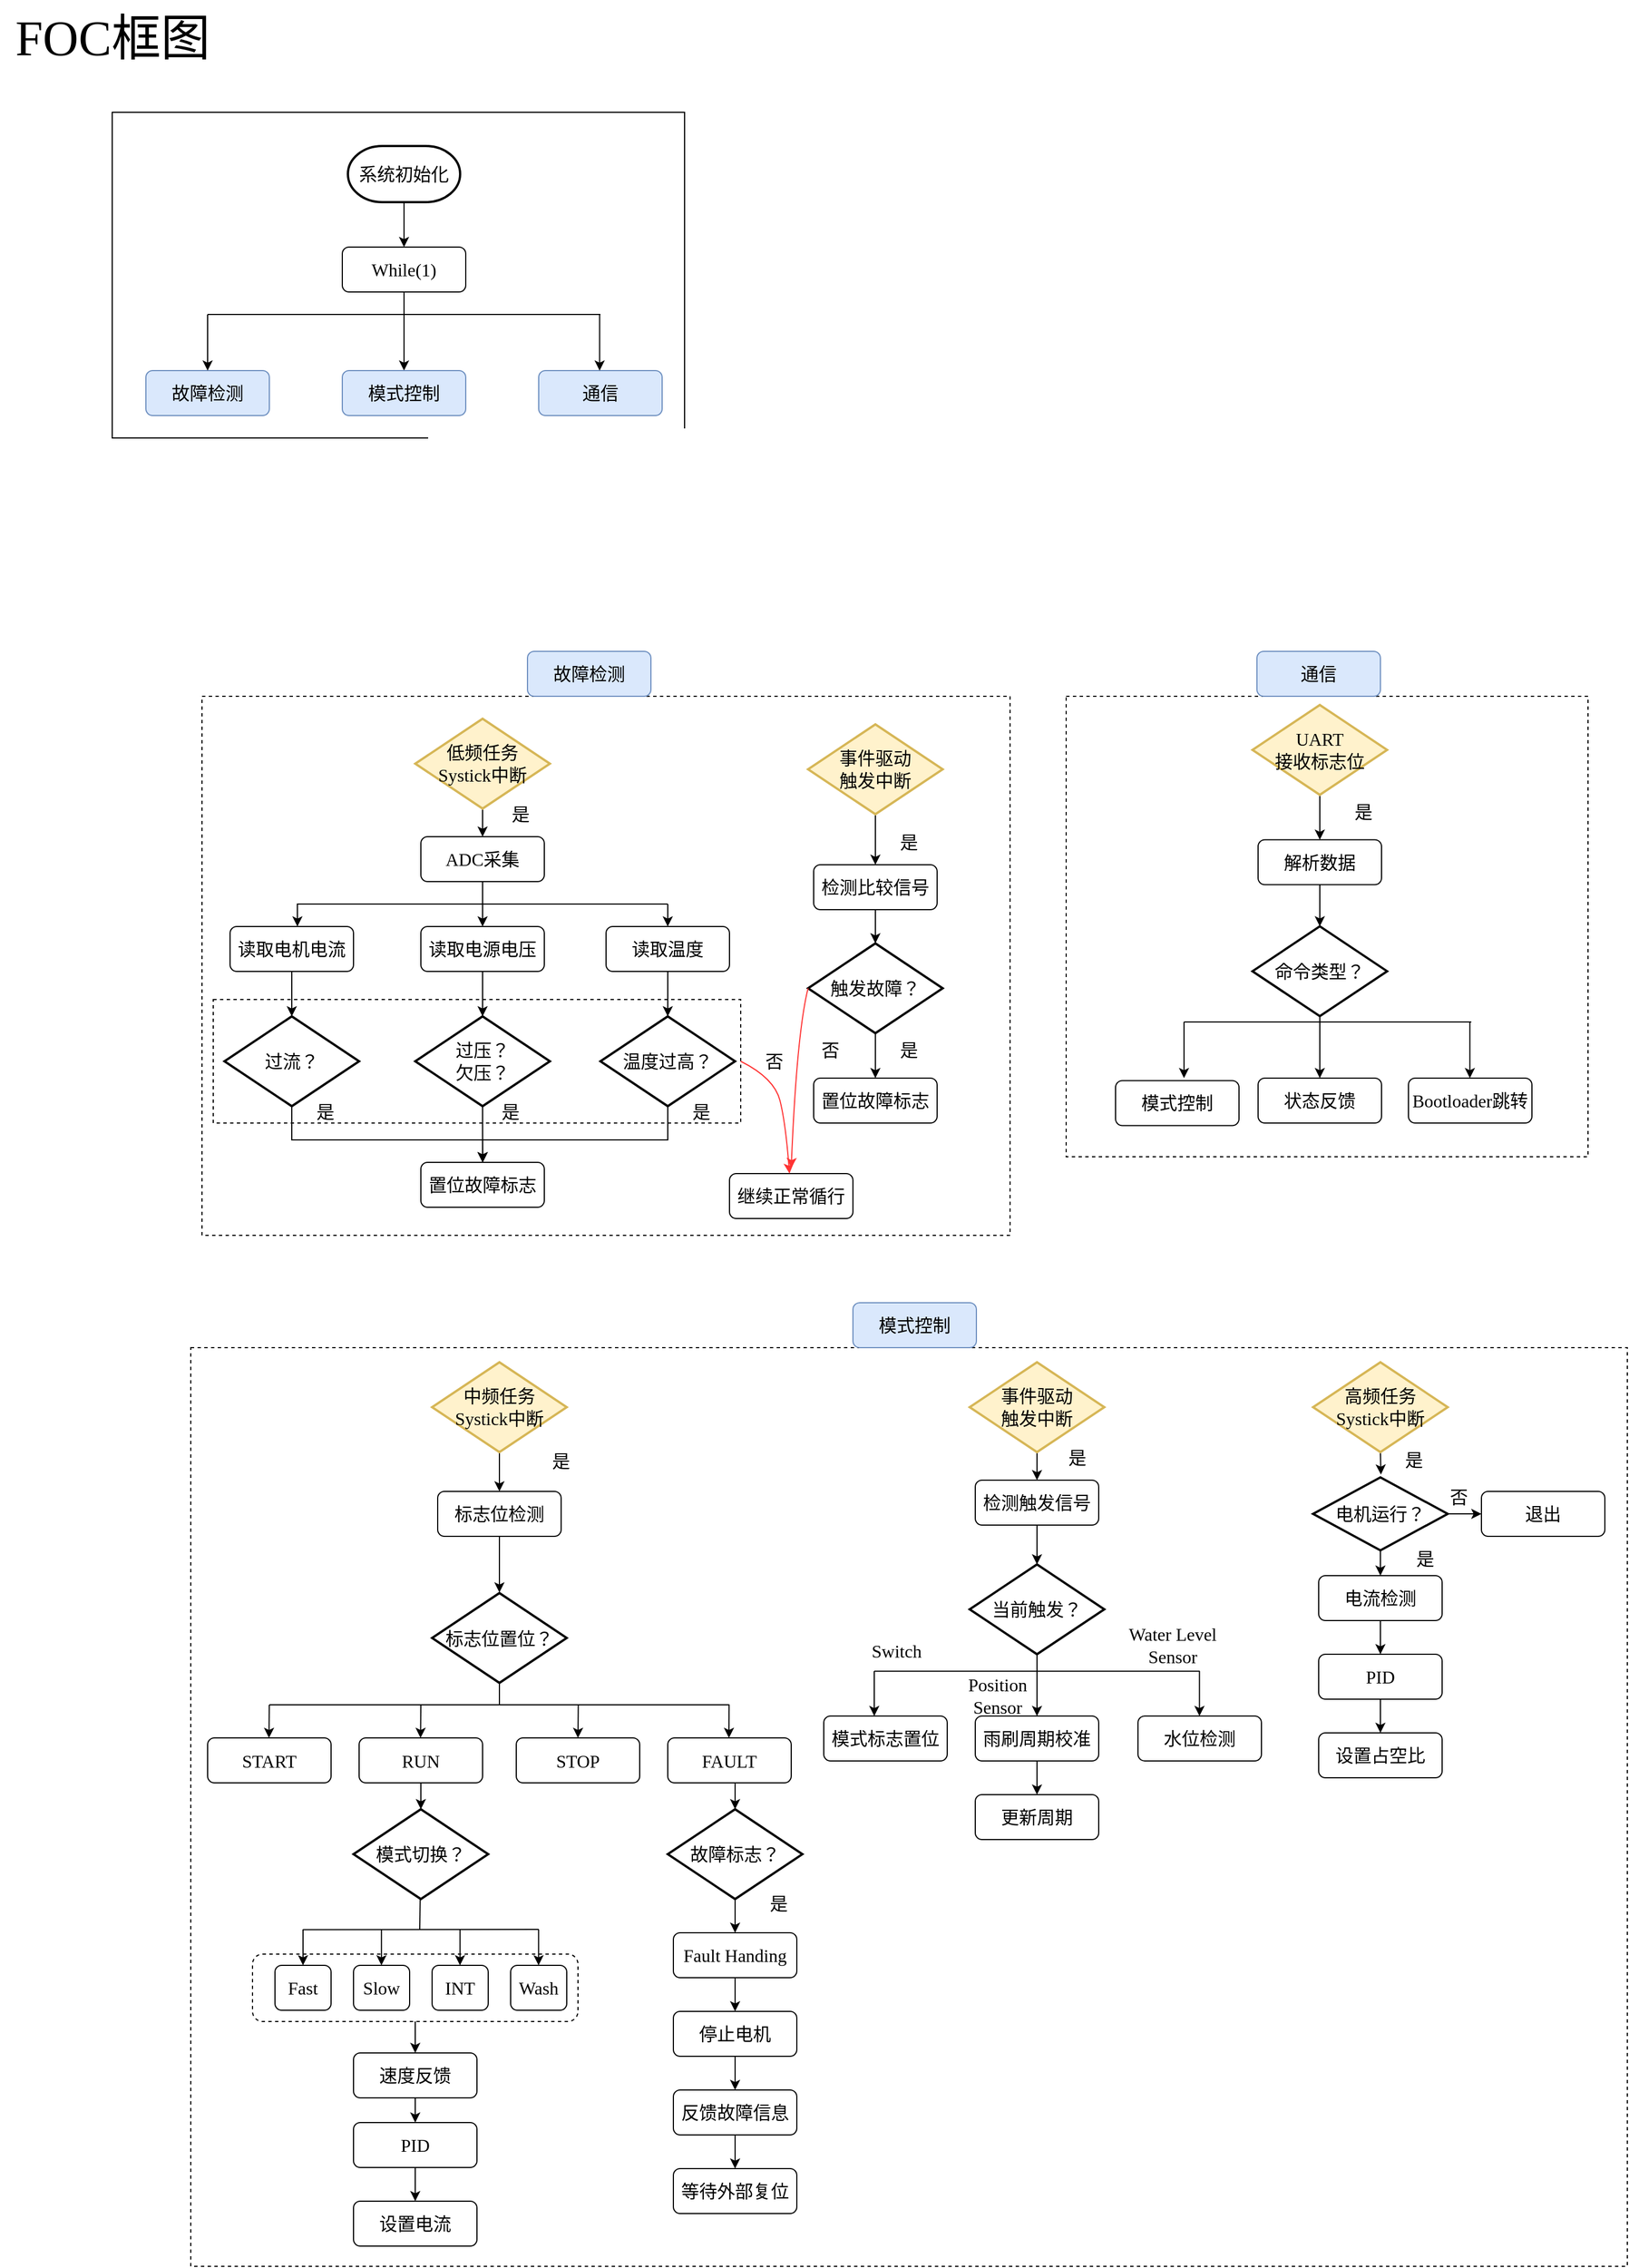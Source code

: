 <mxfile version="24.7.14">
  <diagram name="FOC" id="eaEPCjDVHqUpBZP3leCy">
    <mxGraphModel dx="904" dy="937" grid="1" gridSize="10" guides="1" tooltips="1" connect="1" arrows="1" fold="1" page="1" pageScale="1" pageWidth="827" pageHeight="1169" math="0" shadow="0">
      <root>
        <mxCell id="iMa34KQQT_nmR7081gpe-0" />
        <mxCell id="iMa34KQQT_nmR7081gpe-1" parent="iMa34KQQT_nmR7081gpe-0" />
        <mxCell id="iMa34KQQT_nmR7081gpe-2" value="" style="group" parent="iMa34KQQT_nmR7081gpe-1" vertex="1" connectable="0">
          <mxGeometry x="1820" y="640" width="465" height="410" as="geometry" />
        </mxCell>
        <mxCell id="iMa34KQQT_nmR7081gpe-3" style="edgeStyle=orthogonalEdgeStyle;rounded=0;orthogonalLoop=1;jettySize=auto;html=1;exitX=0.5;exitY=1;exitDx=0;exitDy=0;exitPerimeter=0;entryX=0.5;entryY=0;entryDx=0;entryDy=0;" parent="iMa34KQQT_nmR7081gpe-2" source="iMa34KQQT_nmR7081gpe-4" target="iMa34KQQT_nmR7081gpe-5" edge="1">
          <mxGeometry relative="1" as="geometry" />
        </mxCell>
        <mxCell id="iMa34KQQT_nmR7081gpe-4" value="&lt;font face=&quot;Times New Roman&quot;&gt;&lt;span style=&quot;font-size: 16px;&quot;&gt;UART&lt;/span&gt;&lt;/font&gt;&lt;br&gt;&lt;div&gt;&lt;font face=&quot;Times New Roman&quot;&gt;&lt;span style=&quot;font-size: 16px;&quot;&gt;接收标志位&lt;/span&gt;&lt;/font&gt;&lt;/div&gt;" style="strokeWidth=2;html=1;shape=mxgraph.flowchart.decision;whiteSpace=wrap;container=0;fillColor=#fff2cc;strokeColor=#d6b656;" parent="iMa34KQQT_nmR7081gpe-2" vertex="1">
          <mxGeometry x="166" y="7.75" width="120" height="80" as="geometry" />
        </mxCell>
        <mxCell id="iMa34KQQT_nmR7081gpe-5" value="&lt;font face=&quot;Times New Roman&quot;&gt;&lt;span style=&quot;font-size: 16px;&quot;&gt;解析数据&lt;/span&gt;&lt;/font&gt;" style="rounded=1;whiteSpace=wrap;html=1;container=0;" parent="iMa34KQQT_nmR7081gpe-2" vertex="1">
          <mxGeometry x="171" y="127.75" width="110" height="40" as="geometry" />
        </mxCell>
        <mxCell id="iMa34KQQT_nmR7081gpe-6" style="edgeStyle=orthogonalEdgeStyle;rounded=0;orthogonalLoop=1;jettySize=auto;html=1;exitX=0.5;exitY=1;exitDx=0;exitDy=0;exitPerimeter=0;" parent="iMa34KQQT_nmR7081gpe-2" source="iMa34KQQT_nmR7081gpe-7" target="iMa34KQQT_nmR7081gpe-9" edge="1">
          <mxGeometry relative="1" as="geometry" />
        </mxCell>
        <mxCell id="iMa34KQQT_nmR7081gpe-7" value="&lt;font face=&quot;Times New Roman&quot;&gt;&lt;span style=&quot;font-size: 16px;&quot;&gt;命令类型？&lt;/span&gt;&lt;/font&gt;" style="strokeWidth=2;html=1;shape=mxgraph.flowchart.decision;whiteSpace=wrap;container=0;" parent="iMa34KQQT_nmR7081gpe-2" vertex="1">
          <mxGeometry x="166" y="204.84" width="120" height="80" as="geometry" />
        </mxCell>
        <mxCell id="iMa34KQQT_nmR7081gpe-8" value="&lt;font face=&quot;Times New Roman&quot;&gt;&lt;span style=&quot;font-size: 16px;&quot;&gt;模式控制&lt;/span&gt;&lt;/font&gt;" style="rounded=1;whiteSpace=wrap;html=1;container=0;" parent="iMa34KQQT_nmR7081gpe-2" vertex="1">
          <mxGeometry x="44" y="342.25" width="110" height="40" as="geometry" />
        </mxCell>
        <mxCell id="iMa34KQQT_nmR7081gpe-9" value="&lt;font face=&quot;Times New Roman&quot;&gt;&lt;span style=&quot;font-size: 16px;&quot;&gt;状态反馈&lt;/span&gt;&lt;/font&gt;" style="rounded=1;whiteSpace=wrap;html=1;container=0;" parent="iMa34KQQT_nmR7081gpe-2" vertex="1">
          <mxGeometry x="171" y="340" width="110" height="40" as="geometry" />
        </mxCell>
        <mxCell id="iMa34KQQT_nmR7081gpe-10" value="&lt;font face=&quot;Times New Roman&quot;&gt;&lt;span style=&quot;font-size: 16px;&quot;&gt;Bootloader跳转&lt;/span&gt;&lt;/font&gt;" style="rounded=1;whiteSpace=wrap;html=1;container=0;" parent="iMa34KQQT_nmR7081gpe-2" vertex="1">
          <mxGeometry x="305" y="340" width="110" height="40" as="geometry" />
        </mxCell>
        <mxCell id="iMa34KQQT_nmR7081gpe-11" style="edgeStyle=orthogonalEdgeStyle;rounded=0;orthogonalLoop=1;jettySize=auto;html=1;exitX=0.5;exitY=1;exitDx=0;exitDy=0;entryX=0.5;entryY=0;entryDx=0;entryDy=0;entryPerimeter=0;" parent="iMa34KQQT_nmR7081gpe-2" source="iMa34KQQT_nmR7081gpe-5" target="iMa34KQQT_nmR7081gpe-7" edge="1">
          <mxGeometry relative="1" as="geometry" />
        </mxCell>
        <mxCell id="iMa34KQQT_nmR7081gpe-12" value="&lt;font style=&quot;font-size: 16px;&quot; face=&quot;Times New Roman&quot;&gt;是&lt;/font&gt;" style="text;html=1;align=center;verticalAlign=middle;whiteSpace=wrap;rounded=0;container=0;" parent="iMa34KQQT_nmR7081gpe-2" vertex="1">
          <mxGeometry x="235" y="87.75" width="60" height="30" as="geometry" />
        </mxCell>
        <mxCell id="iMa34KQQT_nmR7081gpe-13" value="" style="endArrow=none;html=1;rounded=0;" parent="iMa34KQQT_nmR7081gpe-2" edge="1">
          <mxGeometry width="50" height="50" relative="1" as="geometry">
            <mxPoint x="105" y="290" as="sourcePoint" />
            <mxPoint x="361" y="290" as="targetPoint" />
          </mxGeometry>
        </mxCell>
        <mxCell id="iMa34KQQT_nmR7081gpe-14" value="" style="endArrow=classic;html=1;rounded=0;" parent="iMa34KQQT_nmR7081gpe-2" edge="1">
          <mxGeometry width="50" height="50" relative="1" as="geometry">
            <mxPoint x="105" y="290" as="sourcePoint" />
            <mxPoint x="105" y="340" as="targetPoint" />
          </mxGeometry>
        </mxCell>
        <mxCell id="iMa34KQQT_nmR7081gpe-15" value="" style="endArrow=classic;html=1;rounded=0;" parent="iMa34KQQT_nmR7081gpe-2" edge="1">
          <mxGeometry width="50" height="50" relative="1" as="geometry">
            <mxPoint x="359.71" y="290" as="sourcePoint" />
            <mxPoint x="359.71" y="340" as="targetPoint" />
          </mxGeometry>
        </mxCell>
        <mxCell id="iMa34KQQT_nmR7081gpe-16" value="" style="rounded=0;whiteSpace=wrap;html=1;fillColor=none;dashed=1;container=0;" parent="iMa34KQQT_nmR7081gpe-2" vertex="1">
          <mxGeometry width="465" height="410" as="geometry" />
        </mxCell>
        <mxCell id="iMa34KQQT_nmR7081gpe-17" value="" style="group" parent="iMa34KQQT_nmR7081gpe-1" vertex="1" connectable="0">
          <mxGeometry x="1040" y="1220" width="1280" height="818" as="geometry" />
        </mxCell>
        <mxCell id="iMa34KQQT_nmR7081gpe-18" value="&lt;font face=&quot;Times New Roman&quot;&gt;&lt;span style=&quot;font-size: 16px;&quot;&gt;水位检测&lt;/span&gt;&lt;/font&gt;" style="rounded=1;whiteSpace=wrap;html=1;container=0;" parent="iMa34KQQT_nmR7081gpe-17" vertex="1">
          <mxGeometry x="844" y="328" width="110" height="40" as="geometry" />
        </mxCell>
        <mxCell id="iMa34KQQT_nmR7081gpe-19" style="edgeStyle=orthogonalEdgeStyle;rounded=0;orthogonalLoop=1;jettySize=auto;html=1;exitX=0.5;exitY=1;exitDx=0;exitDy=0;exitPerimeter=0;entryX=0.5;entryY=0;entryDx=0;entryDy=0;" parent="iMa34KQQT_nmR7081gpe-17" source="iMa34KQQT_nmR7081gpe-20" target="iMa34KQQT_nmR7081gpe-31" edge="1">
          <mxGeometry relative="1" as="geometry" />
        </mxCell>
        <mxCell id="iMa34KQQT_nmR7081gpe-20" value="&lt;font face=&quot;Times New Roman&quot;&gt;&lt;span style=&quot;font-size: 16px;&quot;&gt;中频任务&lt;/span&gt;&lt;/font&gt;&lt;br&gt;&lt;div&gt;&lt;font style=&quot;font-size: 16px;&quot; face=&quot;Times New Roman&quot;&gt;Systick中断&lt;/font&gt;&lt;/div&gt;" style="strokeWidth=2;html=1;shape=mxgraph.flowchart.decision;whiteSpace=wrap;container=0;fillColor=#fff2cc;strokeColor=#d6b656;" parent="iMa34KQQT_nmR7081gpe-17" vertex="1">
          <mxGeometry x="215" y="13" width="120" height="80" as="geometry" />
        </mxCell>
        <mxCell id="iMa34KQQT_nmR7081gpe-21" style="edgeStyle=orthogonalEdgeStyle;rounded=0;orthogonalLoop=1;jettySize=auto;html=1;exitX=0.5;exitY=1;exitDx=0;exitDy=0;entryX=0.5;entryY=0;entryDx=0;entryDy=0;" parent="iMa34KQQT_nmR7081gpe-17" source="iMa34KQQT_nmR7081gpe-22" target="iMa34KQQT_nmR7081gpe-26" edge="1">
          <mxGeometry relative="1" as="geometry" />
        </mxCell>
        <mxCell id="iMa34KQQT_nmR7081gpe-22" value="&lt;font face=&quot;Times New Roman&quot;&gt;&lt;span style=&quot;font-size: 16px;&quot;&gt;Fault Handing&lt;/span&gt;&lt;/font&gt;" style="rounded=1;whiteSpace=wrap;html=1;container=0;" parent="iMa34KQQT_nmR7081gpe-17" vertex="1">
          <mxGeometry x="430" y="521" width="110" height="40" as="geometry" />
        </mxCell>
        <mxCell id="iMa34KQQT_nmR7081gpe-23" style="edgeStyle=orthogonalEdgeStyle;rounded=0;orthogonalLoop=1;jettySize=auto;html=1;exitX=0.5;exitY=1;exitDx=0;exitDy=0;exitPerimeter=0;entryX=0.5;entryY=0;entryDx=0;entryDy=0;" parent="iMa34KQQT_nmR7081gpe-17" source="iMa34KQQT_nmR7081gpe-24" target="iMa34KQQT_nmR7081gpe-22" edge="1">
          <mxGeometry relative="1" as="geometry" />
        </mxCell>
        <mxCell id="iMa34KQQT_nmR7081gpe-24" value="&lt;font face=&quot;Times New Roman&quot;&gt;&lt;span style=&quot;font-size: 16px;&quot;&gt;故障标志？&lt;/span&gt;&lt;/font&gt;" style="strokeWidth=2;html=1;shape=mxgraph.flowchart.decision;whiteSpace=wrap;container=0;" parent="iMa34KQQT_nmR7081gpe-17" vertex="1">
          <mxGeometry x="425" y="411" width="120" height="80" as="geometry" />
        </mxCell>
        <mxCell id="iMa34KQQT_nmR7081gpe-25" style="edgeStyle=orthogonalEdgeStyle;rounded=0;orthogonalLoop=1;jettySize=auto;html=1;exitX=0.5;exitY=1;exitDx=0;exitDy=0;entryX=0.5;entryY=0;entryDx=0;entryDy=0;" parent="iMa34KQQT_nmR7081gpe-17" source="iMa34KQQT_nmR7081gpe-26" target="iMa34KQQT_nmR7081gpe-28" edge="1">
          <mxGeometry relative="1" as="geometry" />
        </mxCell>
        <mxCell id="iMa34KQQT_nmR7081gpe-26" value="&lt;font face=&quot;Times New Roman&quot;&gt;&lt;span style=&quot;font-size: 16px;&quot;&gt;停止电机&lt;/span&gt;&lt;/font&gt;" style="rounded=1;whiteSpace=wrap;html=1;container=0;" parent="iMa34KQQT_nmR7081gpe-17" vertex="1">
          <mxGeometry x="430" y="591" width="110" height="40" as="geometry" />
        </mxCell>
        <mxCell id="iMa34KQQT_nmR7081gpe-27" style="edgeStyle=orthogonalEdgeStyle;rounded=0;orthogonalLoop=1;jettySize=auto;html=1;exitX=0.5;exitY=1;exitDx=0;exitDy=0;entryX=0.5;entryY=0;entryDx=0;entryDy=0;" parent="iMa34KQQT_nmR7081gpe-17" source="iMa34KQQT_nmR7081gpe-28" target="iMa34KQQT_nmR7081gpe-29" edge="1">
          <mxGeometry relative="1" as="geometry" />
        </mxCell>
        <mxCell id="iMa34KQQT_nmR7081gpe-28" value="&lt;font face=&quot;Times New Roman&quot;&gt;&lt;span style=&quot;font-size: 16px;&quot;&gt;反馈故障信息&lt;/span&gt;&lt;/font&gt;" style="rounded=1;whiteSpace=wrap;html=1;container=0;" parent="iMa34KQQT_nmR7081gpe-17" vertex="1">
          <mxGeometry x="430" y="661" width="110" height="40" as="geometry" />
        </mxCell>
        <mxCell id="iMa34KQQT_nmR7081gpe-29" value="&lt;font face=&quot;Times New Roman&quot;&gt;&lt;span style=&quot;font-size: 16px;&quot;&gt;等待外部复位&lt;/span&gt;&lt;/font&gt;" style="rounded=1;whiteSpace=wrap;html=1;container=0;" parent="iMa34KQQT_nmR7081gpe-17" vertex="1">
          <mxGeometry x="430" y="731" width="110" height="40" as="geometry" />
        </mxCell>
        <mxCell id="iMa34KQQT_nmR7081gpe-30" style="edgeStyle=orthogonalEdgeStyle;rounded=0;orthogonalLoop=1;jettySize=auto;html=1;exitX=0.5;exitY=1;exitDx=0;exitDy=0;entryX=0.5;entryY=0;entryDx=0;entryDy=0;" parent="iMa34KQQT_nmR7081gpe-17" source="iMa34KQQT_nmR7081gpe-31" edge="1">
          <mxGeometry relative="1" as="geometry">
            <mxPoint x="275" y="218" as="targetPoint" />
          </mxGeometry>
        </mxCell>
        <mxCell id="iMa34KQQT_nmR7081gpe-31" value="&lt;font face=&quot;Times New Roman&quot;&gt;&lt;span style=&quot;font-size: 16px;&quot;&gt;标志位检测&lt;/span&gt;&lt;/font&gt;" style="rounded=1;whiteSpace=wrap;html=1;container=0;" parent="iMa34KQQT_nmR7081gpe-17" vertex="1">
          <mxGeometry x="220" y="128" width="110" height="40" as="geometry" />
        </mxCell>
        <mxCell id="iMa34KQQT_nmR7081gpe-32" value="&lt;font face=&quot;Times New Roman&quot;&gt;&lt;span style=&quot;font-size: 16px;&quot;&gt;标志位置位？&lt;/span&gt;&lt;/font&gt;" style="strokeWidth=2;html=1;shape=mxgraph.flowchart.decision;whiteSpace=wrap;container=0;" parent="iMa34KQQT_nmR7081gpe-17" vertex="1">
          <mxGeometry x="215" y="218.5" width="120" height="80" as="geometry" />
        </mxCell>
        <mxCell id="iMa34KQQT_nmR7081gpe-33" value="&lt;font face=&quot;Times New Roman&quot;&gt;&lt;span style=&quot;font-size: 16px;&quot;&gt;检测触发信号&lt;/span&gt;&lt;/font&gt;" style="rounded=1;whiteSpace=wrap;html=1;container=0;" parent="iMa34KQQT_nmR7081gpe-17" vertex="1">
          <mxGeometry x="699" y="118" width="110" height="40" as="geometry" />
        </mxCell>
        <mxCell id="iMa34KQQT_nmR7081gpe-34" style="edgeStyle=orthogonalEdgeStyle;rounded=0;orthogonalLoop=1;jettySize=auto;html=1;exitX=0.5;exitY=1;exitDx=0;exitDy=0;exitPerimeter=0;entryX=0.5;entryY=0;entryDx=0;entryDy=0;" parent="iMa34KQQT_nmR7081gpe-17" source="iMa34KQQT_nmR7081gpe-35" target="iMa34KQQT_nmR7081gpe-33" edge="1">
          <mxGeometry relative="1" as="geometry" />
        </mxCell>
        <mxCell id="iMa34KQQT_nmR7081gpe-35" value="&lt;font face=&quot;Times New Roman&quot;&gt;&lt;span style=&quot;font-size: 16px;&quot;&gt;事件驱动&lt;/span&gt;&lt;/font&gt;&lt;br&gt;&lt;div&gt;&lt;font style=&quot;font-size: 16px;&quot; face=&quot;Times New Roman&quot;&gt;触发中断&lt;/font&gt;&lt;/div&gt;" style="strokeWidth=2;html=1;shape=mxgraph.flowchart.decision;whiteSpace=wrap;container=0;fillColor=#fff2cc;strokeColor=#d6b656;" parent="iMa34KQQT_nmR7081gpe-17" vertex="1">
          <mxGeometry x="694" y="13" width="120" height="80" as="geometry" />
        </mxCell>
        <mxCell id="iMa34KQQT_nmR7081gpe-36" style="edgeStyle=orthogonalEdgeStyle;rounded=0;orthogonalLoop=1;jettySize=auto;html=1;exitX=0.5;exitY=1;exitDx=0;exitDy=0;exitPerimeter=0;entryX=0.5;entryY=0;entryDx=0;entryDy=0;" parent="iMa34KQQT_nmR7081gpe-17" source="iMa34KQQT_nmR7081gpe-37" target="iMa34KQQT_nmR7081gpe-40" edge="1">
          <mxGeometry relative="1" as="geometry" />
        </mxCell>
        <mxCell id="iMa34KQQT_nmR7081gpe-37" value="&lt;font face=&quot;Times New Roman&quot;&gt;&lt;span style=&quot;font-size: 16px;&quot;&gt;当前触发？&lt;/span&gt;&lt;/font&gt;" style="strokeWidth=2;html=1;shape=mxgraph.flowchart.decision;whiteSpace=wrap;container=0;" parent="iMa34KQQT_nmR7081gpe-17" vertex="1">
          <mxGeometry x="694" y="193" width="120" height="80" as="geometry" />
        </mxCell>
        <mxCell id="iMa34KQQT_nmR7081gpe-38" value="&lt;font face=&quot;Times New Roman&quot;&gt;&lt;span style=&quot;font-size: 16px;&quot;&gt;模式标志置位&lt;/span&gt;&lt;/font&gt;" style="rounded=1;whiteSpace=wrap;html=1;container=0;" parent="iMa34KQQT_nmR7081gpe-17" vertex="1">
          <mxGeometry x="564" y="328" width="110" height="40" as="geometry" />
        </mxCell>
        <mxCell id="iMa34KQQT_nmR7081gpe-39" style="edgeStyle=orthogonalEdgeStyle;rounded=0;orthogonalLoop=1;jettySize=auto;html=1;exitX=0.5;exitY=1;exitDx=0;exitDy=0;entryX=0.5;entryY=0;entryDx=0;entryDy=0;" parent="iMa34KQQT_nmR7081gpe-17" source="iMa34KQQT_nmR7081gpe-40" target="iMa34KQQT_nmR7081gpe-44" edge="1">
          <mxGeometry relative="1" as="geometry" />
        </mxCell>
        <mxCell id="iMa34KQQT_nmR7081gpe-40" value="&lt;font face=&quot;Times New Roman&quot;&gt;&lt;span style=&quot;font-size: 16px;&quot;&gt;雨刷周期校准&lt;/span&gt;&lt;/font&gt;" style="rounded=1;whiteSpace=wrap;html=1;container=0;" parent="iMa34KQQT_nmR7081gpe-17" vertex="1">
          <mxGeometry x="699" y="328" width="110" height="40" as="geometry" />
        </mxCell>
        <mxCell id="iMa34KQQT_nmR7081gpe-41" value="&lt;font style=&quot;font-size: 16px;&quot; face=&quot;Times New Roman&quot;&gt;Switch&lt;/font&gt;" style="text;html=1;align=center;verticalAlign=middle;whiteSpace=wrap;rounded=0;container=0;" parent="iMa34KQQT_nmR7081gpe-17" vertex="1">
          <mxGeometry x="584" y="255.09" width="90" height="30" as="geometry" />
        </mxCell>
        <mxCell id="iMa34KQQT_nmR7081gpe-42" value="&lt;font style=&quot;font-size: 16px;&quot; face=&quot;Times New Roman&quot;&gt;Position Sensor&lt;/font&gt;" style="text;html=1;align=center;verticalAlign=middle;whiteSpace=wrap;rounded=0;container=0;" parent="iMa34KQQT_nmR7081gpe-17" vertex="1">
          <mxGeometry x="674" y="290.09" width="90" height="40" as="geometry" />
        </mxCell>
        <mxCell id="iMa34KQQT_nmR7081gpe-43" style="edgeStyle=orthogonalEdgeStyle;rounded=0;orthogonalLoop=1;jettySize=auto;html=1;exitX=0.5;exitY=1;exitDx=0;exitDy=0;entryX=0.5;entryY=0;entryDx=0;entryDy=0;entryPerimeter=0;" parent="iMa34KQQT_nmR7081gpe-17" source="iMa34KQQT_nmR7081gpe-33" target="iMa34KQQT_nmR7081gpe-37" edge="1">
          <mxGeometry relative="1" as="geometry" />
        </mxCell>
        <mxCell id="iMa34KQQT_nmR7081gpe-44" value="&lt;font face=&quot;Times New Roman&quot;&gt;&lt;span style=&quot;font-size: 16px;&quot;&gt;更新周期&lt;/span&gt;&lt;/font&gt;" style="rounded=1;whiteSpace=wrap;html=1;container=0;" parent="iMa34KQQT_nmR7081gpe-17" vertex="1">
          <mxGeometry x="699" y="398" width="110" height="40" as="geometry" />
        </mxCell>
        <mxCell id="iMa34KQQT_nmR7081gpe-45" value="&lt;font face=&quot;Times New Roman&quot; style=&quot;font-size: 16px;&quot;&gt;Water Level Sensor&lt;/font&gt;" style="text;html=1;align=center;verticalAlign=middle;whiteSpace=wrap;rounded=0;container=0;" parent="iMa34KQQT_nmR7081gpe-17" vertex="1">
          <mxGeometry x="830" y="245.09" width="90" height="40" as="geometry" />
        </mxCell>
        <mxCell id="iMa34KQQT_nmR7081gpe-46" value="&lt;font face=&quot;Times New Roman&quot;&gt;&lt;span style=&quot;font-size: 16px;&quot;&gt;START&lt;/span&gt;&lt;/font&gt;" style="rounded=1;whiteSpace=wrap;html=1;container=0;" parent="iMa34KQQT_nmR7081gpe-17" vertex="1">
          <mxGeometry x="15" y="347.5" width="110" height="40" as="geometry" />
        </mxCell>
        <mxCell id="iMa34KQQT_nmR7081gpe-47" value="&lt;font face=&quot;Times New Roman&quot;&gt;&lt;span style=&quot;font-size: 16px;&quot;&gt;RUN&lt;/span&gt;&lt;/font&gt;" style="rounded=1;whiteSpace=wrap;html=1;container=0;" parent="iMa34KQQT_nmR7081gpe-17" vertex="1">
          <mxGeometry x="150" y="347.5" width="110" height="40" as="geometry" />
        </mxCell>
        <mxCell id="iMa34KQQT_nmR7081gpe-48" value="&lt;font face=&quot;Times New Roman&quot;&gt;&lt;span style=&quot;font-size: 16px;&quot;&gt;STOP&lt;/span&gt;&lt;/font&gt;" style="rounded=1;whiteSpace=wrap;html=1;container=0;" parent="iMa34KQQT_nmR7081gpe-17" vertex="1">
          <mxGeometry x="290" y="347.5" width="110" height="40" as="geometry" />
        </mxCell>
        <mxCell id="iMa34KQQT_nmR7081gpe-49" value="&lt;font face=&quot;Times New Roman&quot;&gt;&lt;span style=&quot;font-size: 16px;&quot;&gt;FAULT&lt;/span&gt;&lt;/font&gt;" style="rounded=1;whiteSpace=wrap;html=1;container=0;" parent="iMa34KQQT_nmR7081gpe-17" vertex="1">
          <mxGeometry x="425" y="347.5" width="110" height="40" as="geometry" />
        </mxCell>
        <mxCell id="iMa34KQQT_nmR7081gpe-50" value="&lt;font face=&quot;Times New Roman&quot;&gt;&lt;span style=&quot;font-size: 16px;&quot;&gt;Fast&lt;/span&gt;&lt;/font&gt;" style="rounded=1;whiteSpace=wrap;html=1;container=0;" parent="iMa34KQQT_nmR7081gpe-17" vertex="1">
          <mxGeometry x="75" y="550" width="50" height="40" as="geometry" />
        </mxCell>
        <mxCell id="iMa34KQQT_nmR7081gpe-51" value="&lt;font face=&quot;Times New Roman&quot;&gt;&lt;span style=&quot;font-size: 16px;&quot;&gt;Slow&lt;/span&gt;&lt;/font&gt;" style="rounded=1;whiteSpace=wrap;html=1;container=0;" parent="iMa34KQQT_nmR7081gpe-17" vertex="1">
          <mxGeometry x="145" y="550" width="50" height="40" as="geometry" />
        </mxCell>
        <mxCell id="iMa34KQQT_nmR7081gpe-52" value="&lt;font face=&quot;Times New Roman&quot;&gt;&lt;span style=&quot;font-size: 16px;&quot;&gt;INT&lt;/span&gt;&lt;/font&gt;" style="rounded=1;whiteSpace=wrap;html=1;container=0;" parent="iMa34KQQT_nmR7081gpe-17" vertex="1">
          <mxGeometry x="215" y="550" width="50" height="40" as="geometry" />
        </mxCell>
        <mxCell id="iMa34KQQT_nmR7081gpe-53" value="&lt;font face=&quot;Times New Roman&quot;&gt;&lt;span style=&quot;font-size: 16px;&quot;&gt;Wash&lt;/span&gt;&lt;/font&gt;" style="rounded=1;whiteSpace=wrap;html=1;container=0;" parent="iMa34KQQT_nmR7081gpe-17" vertex="1">
          <mxGeometry x="285" y="550" width="50" height="40" as="geometry" />
        </mxCell>
        <mxCell id="iMa34KQQT_nmR7081gpe-54" style="edgeStyle=orthogonalEdgeStyle;rounded=0;orthogonalLoop=1;jettySize=auto;html=1;exitX=0.5;exitY=1;exitDx=0;exitDy=0;entryX=0.5;entryY=0;entryDx=0;entryDy=0;entryPerimeter=0;" parent="iMa34KQQT_nmR7081gpe-17" source="iMa34KQQT_nmR7081gpe-49" target="iMa34KQQT_nmR7081gpe-24" edge="1">
          <mxGeometry relative="1" as="geometry" />
        </mxCell>
        <mxCell id="iMa34KQQT_nmR7081gpe-55" value="&lt;font face=&quot;Times New Roman&quot;&gt;&lt;span style=&quot;font-size: 16px;&quot;&gt;模式切换？&lt;/span&gt;&lt;/font&gt;" style="strokeWidth=2;html=1;shape=mxgraph.flowchart.decision;whiteSpace=wrap;container=0;" parent="iMa34KQQT_nmR7081gpe-17" vertex="1">
          <mxGeometry x="145" y="411" width="120" height="80" as="geometry" />
        </mxCell>
        <mxCell id="iMa34KQQT_nmR7081gpe-56" style="edgeStyle=orthogonalEdgeStyle;rounded=0;orthogonalLoop=1;jettySize=auto;html=1;exitX=0.5;exitY=1;exitDx=0;exitDy=0;entryX=0.5;entryY=0;entryDx=0;entryDy=0;entryPerimeter=0;" parent="iMa34KQQT_nmR7081gpe-17" source="iMa34KQQT_nmR7081gpe-47" target="iMa34KQQT_nmR7081gpe-55" edge="1">
          <mxGeometry relative="1" as="geometry" />
        </mxCell>
        <mxCell id="iMa34KQQT_nmR7081gpe-57" style="edgeStyle=orthogonalEdgeStyle;rounded=0;orthogonalLoop=1;jettySize=auto;html=1;exitX=0.5;exitY=1;exitDx=0;exitDy=0;entryX=0.5;entryY=0;entryDx=0;entryDy=0;" parent="iMa34KQQT_nmR7081gpe-17" source="iMa34KQQT_nmR7081gpe-58" target="iMa34KQQT_nmR7081gpe-60" edge="1">
          <mxGeometry relative="1" as="geometry" />
        </mxCell>
        <mxCell id="iMa34KQQT_nmR7081gpe-58" value="&lt;font face=&quot;Times New Roman&quot;&gt;&lt;span style=&quot;font-size: 16px;&quot;&gt;速度反馈&lt;/span&gt;&lt;/font&gt;" style="rounded=1;whiteSpace=wrap;html=1;container=0;" parent="iMa34KQQT_nmR7081gpe-17" vertex="1">
          <mxGeometry x="145" y="628" width="110" height="40" as="geometry" />
        </mxCell>
        <mxCell id="iMa34KQQT_nmR7081gpe-59" style="edgeStyle=orthogonalEdgeStyle;rounded=0;orthogonalLoop=1;jettySize=auto;html=1;exitX=0.5;exitY=1;exitDx=0;exitDy=0;entryX=0.5;entryY=0;entryDx=0;entryDy=0;" parent="iMa34KQQT_nmR7081gpe-17" source="iMa34KQQT_nmR7081gpe-60" target="iMa34KQQT_nmR7081gpe-61" edge="1">
          <mxGeometry relative="1" as="geometry" />
        </mxCell>
        <mxCell id="iMa34KQQT_nmR7081gpe-60" value="&lt;font face=&quot;Times New Roman&quot;&gt;&lt;span style=&quot;font-size: 16px;&quot;&gt;PID&lt;/span&gt;&lt;/font&gt;" style="rounded=1;whiteSpace=wrap;html=1;container=0;" parent="iMa34KQQT_nmR7081gpe-17" vertex="1">
          <mxGeometry x="145" y="690" width="110" height="40" as="geometry" />
        </mxCell>
        <mxCell id="iMa34KQQT_nmR7081gpe-61" value="&lt;font face=&quot;Times New Roman&quot;&gt;&lt;span style=&quot;font-size: 16px;&quot;&gt;设置电流&lt;/span&gt;&lt;/font&gt;" style="rounded=1;whiteSpace=wrap;html=1;container=0;" parent="iMa34KQQT_nmR7081gpe-17" vertex="1">
          <mxGeometry x="145" y="760" width="110" height="40" as="geometry" />
        </mxCell>
        <mxCell id="iMa34KQQT_nmR7081gpe-62" style="edgeStyle=orthogonalEdgeStyle;rounded=0;orthogonalLoop=1;jettySize=auto;html=1;exitX=0.5;exitY=1;exitDx=0;exitDy=0;entryX=0.5;entryY=0;entryDx=0;entryDy=0;" parent="iMa34KQQT_nmR7081gpe-17" source="iMa34KQQT_nmR7081gpe-63" target="iMa34KQQT_nmR7081gpe-58" edge="1">
          <mxGeometry relative="1" as="geometry" />
        </mxCell>
        <mxCell id="iMa34KQQT_nmR7081gpe-63" value="" style="rounded=1;whiteSpace=wrap;html=1;fillColor=none;dashed=1;container=0;" parent="iMa34KQQT_nmR7081gpe-17" vertex="1">
          <mxGeometry x="55" y="540" width="290" height="60" as="geometry" />
        </mxCell>
        <mxCell id="iMa34KQQT_nmR7081gpe-64" value="" style="rounded=0;whiteSpace=wrap;html=1;fillColor=none;dashed=1;container=0;" parent="iMa34KQQT_nmR7081gpe-17" vertex="1">
          <mxGeometry width="1280" height="818" as="geometry" />
        </mxCell>
        <mxCell id="iMa34KQQT_nmR7081gpe-65" style="edgeStyle=orthogonalEdgeStyle;rounded=0;orthogonalLoop=1;jettySize=auto;html=1;exitX=0.5;exitY=1;exitDx=0;exitDy=0;exitPerimeter=0;" parent="iMa34KQQT_nmR7081gpe-17" source="iMa34KQQT_nmR7081gpe-66" edge="1">
          <mxGeometry relative="1" as="geometry">
            <mxPoint x="1060.471" y="113" as="targetPoint" />
          </mxGeometry>
        </mxCell>
        <mxCell id="iMa34KQQT_nmR7081gpe-66" value="&lt;font face=&quot;Times New Roman&quot;&gt;&lt;span style=&quot;font-size: 16px;&quot;&gt;高频任务&lt;/span&gt;&lt;/font&gt;&lt;br&gt;&lt;div&gt;&lt;font style=&quot;font-size: 16px;&quot; face=&quot;Times New Roman&quot;&gt;Systick中断&lt;/font&gt;&lt;/div&gt;" style="strokeWidth=2;html=1;shape=mxgraph.flowchart.decision;whiteSpace=wrap;container=0;fillColor=#fff2cc;strokeColor=#d6b656;" parent="iMa34KQQT_nmR7081gpe-17" vertex="1">
          <mxGeometry x="1000" y="13" width="120" height="80" as="geometry" />
        </mxCell>
        <mxCell id="iMa34KQQT_nmR7081gpe-67" style="edgeStyle=orthogonalEdgeStyle;rounded=0;orthogonalLoop=1;jettySize=auto;html=1;exitX=0.5;exitY=1;exitDx=0;exitDy=0;exitPerimeter=0;entryX=0.5;entryY=0;entryDx=0;entryDy=0;" parent="iMa34KQQT_nmR7081gpe-17" source="iMa34KQQT_nmR7081gpe-69" target="iMa34KQQT_nmR7081gpe-71" edge="1">
          <mxGeometry relative="1" as="geometry" />
        </mxCell>
        <mxCell id="iMa34KQQT_nmR7081gpe-68" style="edgeStyle=orthogonalEdgeStyle;rounded=0;orthogonalLoop=1;jettySize=auto;html=1;exitX=1;exitY=0.5;exitDx=0;exitDy=0;exitPerimeter=0;entryX=0;entryY=0.5;entryDx=0;entryDy=0;" parent="iMa34KQQT_nmR7081gpe-17" source="iMa34KQQT_nmR7081gpe-69" target="iMa34KQQT_nmR7081gpe-79" edge="1">
          <mxGeometry relative="1" as="geometry" />
        </mxCell>
        <mxCell id="iMa34KQQT_nmR7081gpe-69" value="&lt;font face=&quot;Times New Roman&quot;&gt;&lt;span style=&quot;font-size: 16px;&quot;&gt;电机运行？&lt;/span&gt;&lt;/font&gt;" style="strokeWidth=2;html=1;shape=mxgraph.flowchart.decision;whiteSpace=wrap;container=0;" parent="iMa34KQQT_nmR7081gpe-17" vertex="1">
          <mxGeometry x="1000" y="115.5" width="120" height="65" as="geometry" />
        </mxCell>
        <mxCell id="iMa34KQQT_nmR7081gpe-70" style="edgeStyle=orthogonalEdgeStyle;rounded=0;orthogonalLoop=1;jettySize=auto;html=1;exitX=0.5;exitY=1;exitDx=0;exitDy=0;entryX=0.5;entryY=0;entryDx=0;entryDy=0;" parent="iMa34KQQT_nmR7081gpe-17" source="iMa34KQQT_nmR7081gpe-71" target="iMa34KQQT_nmR7081gpe-73" edge="1">
          <mxGeometry relative="1" as="geometry" />
        </mxCell>
        <mxCell id="iMa34KQQT_nmR7081gpe-71" value="&lt;font face=&quot;Times New Roman&quot;&gt;&lt;span style=&quot;font-size: 16px;&quot;&gt;电流检测&lt;/span&gt;&lt;/font&gt;" style="rounded=1;whiteSpace=wrap;html=1;container=0;" parent="iMa34KQQT_nmR7081gpe-17" vertex="1">
          <mxGeometry x="1005" y="203" width="110" height="40" as="geometry" />
        </mxCell>
        <mxCell id="iMa34KQQT_nmR7081gpe-72" style="edgeStyle=orthogonalEdgeStyle;rounded=0;orthogonalLoop=1;jettySize=auto;html=1;exitX=0.5;exitY=1;exitDx=0;exitDy=0;entryX=0.5;entryY=0;entryDx=0;entryDy=0;" parent="iMa34KQQT_nmR7081gpe-17" source="iMa34KQQT_nmR7081gpe-73" target="iMa34KQQT_nmR7081gpe-74" edge="1">
          <mxGeometry relative="1" as="geometry" />
        </mxCell>
        <mxCell id="iMa34KQQT_nmR7081gpe-73" value="&lt;font face=&quot;Times New Roman&quot;&gt;&lt;span style=&quot;font-size: 16px;&quot;&gt;PID&lt;/span&gt;&lt;/font&gt;" style="rounded=1;whiteSpace=wrap;html=1;container=0;" parent="iMa34KQQT_nmR7081gpe-17" vertex="1">
          <mxGeometry x="1005" y="273" width="110" height="40" as="geometry" />
        </mxCell>
        <mxCell id="iMa34KQQT_nmR7081gpe-74" value="&lt;font face=&quot;Times New Roman&quot;&gt;&lt;span style=&quot;font-size: 16px;&quot;&gt;设置占空比&lt;/span&gt;&lt;/font&gt;" style="rounded=1;whiteSpace=wrap;html=1;container=0;" parent="iMa34KQQT_nmR7081gpe-17" vertex="1">
          <mxGeometry x="1005" y="343" width="110" height="40" as="geometry" />
        </mxCell>
        <mxCell id="iMa34KQQT_nmR7081gpe-75" value="&lt;font style=&quot;font-size: 16px;&quot; face=&quot;Times New Roman&quot;&gt;是&lt;/font&gt;" style="text;html=1;align=center;verticalAlign=middle;whiteSpace=wrap;rounded=0;container=0;" parent="iMa34KQQT_nmR7081gpe-17" vertex="1">
          <mxGeometry x="300" y="85.5" width="60" height="30" as="geometry" />
        </mxCell>
        <mxCell id="iMa34KQQT_nmR7081gpe-76" value="&lt;font style=&quot;font-size: 16px;&quot; face=&quot;Times New Roman&quot;&gt;是&lt;/font&gt;" style="text;html=1;align=center;verticalAlign=middle;whiteSpace=wrap;rounded=0;container=0;" parent="iMa34KQQT_nmR7081gpe-17" vertex="1">
          <mxGeometry x="760" y="83" width="60" height="30" as="geometry" />
        </mxCell>
        <mxCell id="iMa34KQQT_nmR7081gpe-77" value="&lt;font style=&quot;font-size: 16px;&quot; face=&quot;Times New Roman&quot;&gt;是&lt;/font&gt;" style="text;html=1;align=center;verticalAlign=middle;whiteSpace=wrap;rounded=0;container=0;" parent="iMa34KQQT_nmR7081gpe-17" vertex="1">
          <mxGeometry x="1060" y="85.09" width="60" height="30" as="geometry" />
        </mxCell>
        <mxCell id="iMa34KQQT_nmR7081gpe-78" value="&lt;font style=&quot;font-size: 16px;&quot; face=&quot;Times New Roman&quot;&gt;是&lt;/font&gt;" style="text;html=1;align=center;verticalAlign=middle;whiteSpace=wrap;rounded=0;container=0;" parent="iMa34KQQT_nmR7081gpe-17" vertex="1">
          <mxGeometry x="1070" y="173" width="60" height="30" as="geometry" />
        </mxCell>
        <mxCell id="iMa34KQQT_nmR7081gpe-79" value="&lt;font face=&quot;Times New Roman&quot;&gt;&lt;span style=&quot;font-size: 16px;&quot;&gt;退出&lt;/span&gt;&lt;/font&gt;" style="rounded=1;whiteSpace=wrap;html=1;container=0;" parent="iMa34KQQT_nmR7081gpe-17" vertex="1">
          <mxGeometry x="1150" y="128" width="110" height="40" as="geometry" />
        </mxCell>
        <mxCell id="iMa34KQQT_nmR7081gpe-80" value="&lt;font style=&quot;font-size: 16px;&quot; face=&quot;Times New Roman&quot;&gt;否&lt;/font&gt;" style="text;html=1;align=center;verticalAlign=middle;whiteSpace=wrap;rounded=0;container=0;" parent="iMa34KQQT_nmR7081gpe-17" vertex="1">
          <mxGeometry x="1100" y="118" width="60" height="30" as="geometry" />
        </mxCell>
        <mxCell id="iMa34KQQT_nmR7081gpe-81" value="" style="endArrow=none;html=1;rounded=0;" parent="iMa34KQQT_nmR7081gpe-17" edge="1">
          <mxGeometry width="50" height="50" relative="1" as="geometry">
            <mxPoint x="204" y="518" as="sourcePoint" />
            <mxPoint x="204.38" y="491" as="targetPoint" />
          </mxGeometry>
        </mxCell>
        <mxCell id="iMa34KQQT_nmR7081gpe-82" value="" style="endArrow=none;html=1;rounded=0;" parent="iMa34KQQT_nmR7081gpe-17" edge="1">
          <mxGeometry width="50" height="50" relative="1" as="geometry">
            <mxPoint x="100" y="518.25" as="sourcePoint" />
            <mxPoint x="310" y="518" as="targetPoint" />
          </mxGeometry>
        </mxCell>
        <mxCell id="iMa34KQQT_nmR7081gpe-83" value="" style="endArrow=classic;html=1;rounded=0;entryX=0.5;entryY=0;entryDx=0;entryDy=0;" parent="iMa34KQQT_nmR7081gpe-17" target="iMa34KQQT_nmR7081gpe-50" edge="1">
          <mxGeometry width="50" height="50" relative="1" as="geometry">
            <mxPoint x="100" y="518" as="sourcePoint" />
            <mxPoint x="740" y="528" as="targetPoint" />
          </mxGeometry>
        </mxCell>
        <mxCell id="iMa34KQQT_nmR7081gpe-84" value="" style="endArrow=classic;html=1;rounded=0;entryX=0.5;entryY=0;entryDx=0;entryDy=0;" parent="iMa34KQQT_nmR7081gpe-17" edge="1">
          <mxGeometry width="50" height="50" relative="1" as="geometry">
            <mxPoint x="169.88" y="518" as="sourcePoint" />
            <mxPoint x="169.88" y="550" as="targetPoint" />
          </mxGeometry>
        </mxCell>
        <mxCell id="iMa34KQQT_nmR7081gpe-85" value="" style="endArrow=classic;html=1;rounded=0;entryX=0.5;entryY=0;entryDx=0;entryDy=0;" parent="iMa34KQQT_nmR7081gpe-17" edge="1">
          <mxGeometry width="50" height="50" relative="1" as="geometry">
            <mxPoint x="239.88" y="518" as="sourcePoint" />
            <mxPoint x="239.88" y="550" as="targetPoint" />
          </mxGeometry>
        </mxCell>
        <mxCell id="iMa34KQQT_nmR7081gpe-86" value="" style="endArrow=classic;html=1;rounded=0;entryX=0.5;entryY=0;entryDx=0;entryDy=0;" parent="iMa34KQQT_nmR7081gpe-17" edge="1">
          <mxGeometry width="50" height="50" relative="1" as="geometry">
            <mxPoint x="309.88" y="518" as="sourcePoint" />
            <mxPoint x="309.88" y="550" as="targetPoint" />
          </mxGeometry>
        </mxCell>
        <mxCell id="iMa34KQQT_nmR7081gpe-87" value="&lt;font style=&quot;font-size: 16px;&quot; face=&quot;Times New Roman&quot;&gt;是&lt;/font&gt;" style="text;html=1;align=center;verticalAlign=middle;whiteSpace=wrap;rounded=0;container=0;" parent="iMa34KQQT_nmR7081gpe-17" vertex="1">
          <mxGeometry x="494" y="480.09" width="60" height="30" as="geometry" />
        </mxCell>
        <mxCell id="iMa34KQQT_nmR7081gpe-88" value="" style="endArrow=none;html=1;rounded=0;entryX=0.5;entryY=1;entryDx=0;entryDy=0;entryPerimeter=0;" parent="iMa34KQQT_nmR7081gpe-17" target="iMa34KQQT_nmR7081gpe-32" edge="1">
          <mxGeometry width="50" height="50" relative="1" as="geometry">
            <mxPoint x="275" y="318" as="sourcePoint" />
            <mxPoint x="280" y="298.5" as="targetPoint" />
          </mxGeometry>
        </mxCell>
        <mxCell id="iMa34KQQT_nmR7081gpe-89" value="" style="endArrow=none;html=1;rounded=0;" parent="iMa34KQQT_nmR7081gpe-17" edge="1">
          <mxGeometry width="50" height="50" relative="1" as="geometry">
            <mxPoint x="70" y="318" as="sourcePoint" />
            <mxPoint x="480" y="318" as="targetPoint" />
          </mxGeometry>
        </mxCell>
        <mxCell id="iMa34KQQT_nmR7081gpe-90" value="" style="endArrow=classic;html=1;rounded=0;" parent="iMa34KQQT_nmR7081gpe-17" edge="1">
          <mxGeometry width="50" height="50" relative="1" as="geometry">
            <mxPoint x="69.94" y="318" as="sourcePoint" />
            <mxPoint x="69.66" y="347.5" as="targetPoint" />
          </mxGeometry>
        </mxCell>
        <mxCell id="iMa34KQQT_nmR7081gpe-91" value="" style="endArrow=classic;html=1;rounded=0;" parent="iMa34KQQT_nmR7081gpe-17" edge="1">
          <mxGeometry width="50" height="50" relative="1" as="geometry">
            <mxPoint x="204.99" y="318" as="sourcePoint" />
            <mxPoint x="204.71" y="347.5" as="targetPoint" />
          </mxGeometry>
        </mxCell>
        <mxCell id="iMa34KQQT_nmR7081gpe-92" value="" style="endArrow=classic;html=1;rounded=0;" parent="iMa34KQQT_nmR7081gpe-17" edge="1">
          <mxGeometry width="50" height="50" relative="1" as="geometry">
            <mxPoint x="345.28" y="318" as="sourcePoint" />
            <mxPoint x="345" y="347.5" as="targetPoint" />
          </mxGeometry>
        </mxCell>
        <mxCell id="iMa34KQQT_nmR7081gpe-93" value="" style="endArrow=classic;html=1;rounded=0;" parent="iMa34KQQT_nmR7081gpe-17" edge="1">
          <mxGeometry width="50" height="50" relative="1" as="geometry">
            <mxPoint x="479.64" y="318" as="sourcePoint" />
            <mxPoint x="479.5" y="347.5" as="targetPoint" />
          </mxGeometry>
        </mxCell>
        <mxCell id="iMa34KQQT_nmR7081gpe-94" value="" style="endArrow=none;html=1;rounded=0;" parent="iMa34KQQT_nmR7081gpe-17" edge="1">
          <mxGeometry width="50" height="50" relative="1" as="geometry">
            <mxPoint x="70" y="318" as="sourcePoint" />
            <mxPoint x="480" y="318" as="targetPoint" />
          </mxGeometry>
        </mxCell>
        <mxCell id="iMa34KQQT_nmR7081gpe-95" value="" style="endArrow=none;html=1;rounded=0;" parent="iMa34KQQT_nmR7081gpe-17" edge="1">
          <mxGeometry width="50" height="50" relative="1" as="geometry">
            <mxPoint x="609" y="288.09" as="sourcePoint" />
            <mxPoint x="899" y="288.09" as="targetPoint" />
          </mxGeometry>
        </mxCell>
        <mxCell id="iMa34KQQT_nmR7081gpe-96" value="" style="endArrow=classic;html=1;rounded=0;" parent="iMa34KQQT_nmR7081gpe-17" edge="1">
          <mxGeometry width="50" height="50" relative="1" as="geometry">
            <mxPoint x="609" y="288" as="sourcePoint" />
            <mxPoint x="609" y="328" as="targetPoint" />
          </mxGeometry>
        </mxCell>
        <mxCell id="iMa34KQQT_nmR7081gpe-97" value="" style="endArrow=classic;html=1;rounded=0;" parent="iMa34KQQT_nmR7081gpe-17" edge="1">
          <mxGeometry width="50" height="50" relative="1" as="geometry">
            <mxPoint x="898.77" y="288" as="sourcePoint" />
            <mxPoint x="898.77" y="328" as="targetPoint" />
          </mxGeometry>
        </mxCell>
        <mxCell id="iMa34KQQT_nmR7081gpe-98" value="" style="group" parent="iMa34KQQT_nmR7081gpe-1" vertex="1" connectable="0">
          <mxGeometry x="1050" y="640" width="720" height="515.0" as="geometry" />
        </mxCell>
        <mxCell id="iMa34KQQT_nmR7081gpe-99" style="edgeStyle=orthogonalEdgeStyle;rounded=0;orthogonalLoop=1;jettySize=auto;html=1;exitX=0.5;exitY=1;exitDx=0;exitDy=0;" parent="iMa34KQQT_nmR7081gpe-98" edge="1">
          <mxGeometry relative="1" as="geometry">
            <mxPoint x="405" y="515.0" as="sourcePoint" />
            <mxPoint x="405" y="515.0" as="targetPoint" />
          </mxGeometry>
        </mxCell>
        <mxCell id="iMa34KQQT_nmR7081gpe-100" style="edgeStyle=orthogonalEdgeStyle;rounded=0;orthogonalLoop=1;jettySize=auto;html=1;exitX=0.5;exitY=1;exitDx=0;exitDy=0;" parent="iMa34KQQT_nmR7081gpe-98" source="iMa34KQQT_nmR7081gpe-101" target="iMa34KQQT_nmR7081gpe-102" edge="1">
          <mxGeometry relative="1" as="geometry">
            <Array as="points">
              <mxPoint x="250" y="185" />
              <mxPoint x="85" y="185" />
            </Array>
          </mxGeometry>
        </mxCell>
        <mxCell id="iMa34KQQT_nmR7081gpe-101" value="&lt;font style=&quot;font-size: 16px;&quot; face=&quot;Times New Roman&quot;&gt;ADC采集&lt;/font&gt;" style="rounded=1;whiteSpace=wrap;html=1;container=0;" parent="iMa34KQQT_nmR7081gpe-98" vertex="1">
          <mxGeometry x="195" y="125" width="110" height="40" as="geometry" />
        </mxCell>
        <mxCell id="iMa34KQQT_nmR7081gpe-102" value="&lt;font face=&quot;Times New Roman&quot;&gt;&lt;span style=&quot;font-size: 16px;&quot;&gt;读取电机电流&lt;/span&gt;&lt;/font&gt;" style="rounded=1;whiteSpace=wrap;html=1;container=0;" parent="iMa34KQQT_nmR7081gpe-98" vertex="1">
          <mxGeometry x="25" y="205" width="110" height="40" as="geometry" />
        </mxCell>
        <mxCell id="iMa34KQQT_nmR7081gpe-103" value="&lt;font style=&quot;font-size: 16px;&quot; face=&quot;Times New Roman&quot;&gt;读取电源电压&lt;/font&gt;" style="rounded=1;whiteSpace=wrap;html=1;container=0;" parent="iMa34KQQT_nmR7081gpe-98" vertex="1">
          <mxGeometry x="195" y="205" width="110" height="40" as="geometry" />
        </mxCell>
        <mxCell id="iMa34KQQT_nmR7081gpe-104" value="&lt;font style=&quot;font-size: 16px;&quot; face=&quot;Times New Roman&quot;&gt;读取温度&lt;/font&gt;" style="rounded=1;whiteSpace=wrap;html=1;container=0;" parent="iMa34KQQT_nmR7081gpe-98" vertex="1">
          <mxGeometry x="360" y="205" width="110" height="40" as="geometry" />
        </mxCell>
        <mxCell id="iMa34KQQT_nmR7081gpe-105" style="edgeStyle=orthogonalEdgeStyle;rounded=0;orthogonalLoop=1;jettySize=auto;html=1;exitX=0.5;exitY=1;exitDx=0;exitDy=0;exitPerimeter=0;entryX=0.5;entryY=0;entryDx=0;entryDy=0;" parent="iMa34KQQT_nmR7081gpe-98" source="iMa34KQQT_nmR7081gpe-106" target="iMa34KQQT_nmR7081gpe-117" edge="1">
          <mxGeometry relative="1" as="geometry">
            <Array as="points">
              <mxPoint x="80" y="395" />
              <mxPoint x="250" y="395" />
            </Array>
          </mxGeometry>
        </mxCell>
        <mxCell id="iMa34KQQT_nmR7081gpe-106" value="&lt;font style=&quot;font-size: 16px;&quot; face=&quot;Times New Roman&quot;&gt;过流？&lt;/font&gt;" style="strokeWidth=2;html=1;shape=mxgraph.flowchart.decision;whiteSpace=wrap;container=0;" parent="iMa34KQQT_nmR7081gpe-98" vertex="1">
          <mxGeometry x="20" y="285" width="120" height="80" as="geometry" />
        </mxCell>
        <mxCell id="iMa34KQQT_nmR7081gpe-107" style="edgeStyle=orthogonalEdgeStyle;rounded=0;orthogonalLoop=1;jettySize=auto;html=1;exitX=0.5;exitY=1;exitDx=0;exitDy=0;exitPerimeter=0;" parent="iMa34KQQT_nmR7081gpe-98" source="iMa34KQQT_nmR7081gpe-108" edge="1">
          <mxGeometry relative="1" as="geometry">
            <mxPoint x="250.235" y="415.0" as="targetPoint" />
          </mxGeometry>
        </mxCell>
        <mxCell id="iMa34KQQT_nmR7081gpe-108" value="&lt;font style=&quot;font-size: 16px;&quot; face=&quot;Times New Roman&quot;&gt;过压？&lt;br&gt;欠压？&lt;/font&gt;" style="strokeWidth=2;html=1;shape=mxgraph.flowchart.decision;whiteSpace=wrap;container=0;" parent="iMa34KQQT_nmR7081gpe-98" vertex="1">
          <mxGeometry x="190" y="285" width="120" height="80" as="geometry" />
        </mxCell>
        <mxCell id="iMa34KQQT_nmR7081gpe-109" style="edgeStyle=orthogonalEdgeStyle;rounded=0;orthogonalLoop=1;jettySize=auto;html=1;exitX=0.5;exitY=1;exitDx=0;exitDy=0;exitPerimeter=0;entryX=0.5;entryY=0;entryDx=0;entryDy=0;" parent="iMa34KQQT_nmR7081gpe-98" source="iMa34KQQT_nmR7081gpe-110" target="iMa34KQQT_nmR7081gpe-117" edge="1">
          <mxGeometry relative="1" as="geometry">
            <Array as="points">
              <mxPoint x="415" y="395" />
              <mxPoint x="250" y="395" />
            </Array>
          </mxGeometry>
        </mxCell>
        <mxCell id="iMa34KQQT_nmR7081gpe-110" value="&lt;font style=&quot;font-size: 16px;&quot; face=&quot;Times New Roman&quot;&gt;温度过高？&lt;/font&gt;" style="strokeWidth=2;html=1;shape=mxgraph.flowchart.decision;whiteSpace=wrap;container=0;" parent="iMa34KQQT_nmR7081gpe-98" vertex="1">
          <mxGeometry x="355" y="285" width="120" height="80" as="geometry" />
        </mxCell>
        <mxCell id="iMa34KQQT_nmR7081gpe-111" value="" style="endArrow=classic;html=1;rounded=0;entryX=0.5;entryY=0;entryDx=0;entryDy=0;" parent="iMa34KQQT_nmR7081gpe-98" target="iMa34KQQT_nmR7081gpe-103" edge="1">
          <mxGeometry width="50" height="50" relative="1" as="geometry">
            <mxPoint x="250" y="185" as="sourcePoint" />
            <mxPoint x="415" y="95" as="targetPoint" />
          </mxGeometry>
        </mxCell>
        <mxCell id="iMa34KQQT_nmR7081gpe-112" value="" style="endArrow=none;html=1;rounded=0;" parent="iMa34KQQT_nmR7081gpe-98" edge="1">
          <mxGeometry width="50" height="50" relative="1" as="geometry">
            <mxPoint x="245" y="185" as="sourcePoint" />
            <mxPoint x="415" y="185" as="targetPoint" />
          </mxGeometry>
        </mxCell>
        <mxCell id="iMa34KQQT_nmR7081gpe-113" value="" style="endArrow=classic;html=1;rounded=0;" parent="iMa34KQQT_nmR7081gpe-98" target="iMa34KQQT_nmR7081gpe-104" edge="1">
          <mxGeometry width="50" height="50" relative="1" as="geometry">
            <mxPoint x="415" y="185" as="sourcePoint" />
            <mxPoint x="415" y="95" as="targetPoint" />
          </mxGeometry>
        </mxCell>
        <mxCell id="iMa34KQQT_nmR7081gpe-114" style="edgeStyle=orthogonalEdgeStyle;rounded=0;orthogonalLoop=1;jettySize=auto;html=1;exitX=0.5;exitY=1;exitDx=0;exitDy=0;entryX=0.5;entryY=0;entryDx=0;entryDy=0;entryPerimeter=0;" parent="iMa34KQQT_nmR7081gpe-98" source="iMa34KQQT_nmR7081gpe-102" target="iMa34KQQT_nmR7081gpe-106" edge="1">
          <mxGeometry relative="1" as="geometry" />
        </mxCell>
        <mxCell id="iMa34KQQT_nmR7081gpe-115" style="edgeStyle=orthogonalEdgeStyle;rounded=0;orthogonalLoop=1;jettySize=auto;html=1;exitX=0.5;exitY=1;exitDx=0;exitDy=0;entryX=0.5;entryY=0;entryDx=0;entryDy=0;entryPerimeter=0;" parent="iMa34KQQT_nmR7081gpe-98" source="iMa34KQQT_nmR7081gpe-103" target="iMa34KQQT_nmR7081gpe-108" edge="1">
          <mxGeometry relative="1" as="geometry" />
        </mxCell>
        <mxCell id="iMa34KQQT_nmR7081gpe-116" style="edgeStyle=orthogonalEdgeStyle;rounded=0;orthogonalLoop=1;jettySize=auto;html=1;entryX=0.5;entryY=0;entryDx=0;entryDy=0;entryPerimeter=0;" parent="iMa34KQQT_nmR7081gpe-98" source="iMa34KQQT_nmR7081gpe-104" target="iMa34KQQT_nmR7081gpe-110" edge="1">
          <mxGeometry relative="1" as="geometry" />
        </mxCell>
        <mxCell id="iMa34KQQT_nmR7081gpe-117" value="&lt;font style=&quot;font-size: 16px;&quot; face=&quot;Times New Roman&quot;&gt;置位故障标志&lt;/font&gt;" style="rounded=1;whiteSpace=wrap;html=1;container=0;" parent="iMa34KQQT_nmR7081gpe-98" vertex="1">
          <mxGeometry x="195" y="415" width="110" height="40" as="geometry" />
        </mxCell>
        <mxCell id="iMa34KQQT_nmR7081gpe-118" value="" style="endArrow=none;html=1;rounded=0;" parent="iMa34KQQT_nmR7081gpe-98" edge="1">
          <mxGeometry width="50" height="50" relative="1" as="geometry">
            <mxPoint x="415" y="395" as="sourcePoint" />
            <mxPoint x="415" y="365" as="targetPoint" />
          </mxGeometry>
        </mxCell>
        <mxCell id="iMa34KQQT_nmR7081gpe-119" value="&lt;font style=&quot;font-size: 16px;&quot; face=&quot;Times New Roman&quot;&gt;是&lt;/font&gt;" style="text;html=1;align=center;verticalAlign=middle;whiteSpace=wrap;rounded=0;container=0;" parent="iMa34KQQT_nmR7081gpe-98" vertex="1">
          <mxGeometry x="80" y="355" width="60" height="30" as="geometry" />
        </mxCell>
        <mxCell id="iMa34KQQT_nmR7081gpe-120" value="&lt;font style=&quot;font-size: 16px;&quot; face=&quot;Times New Roman&quot;&gt;是&lt;/font&gt;" style="text;html=1;align=center;verticalAlign=middle;whiteSpace=wrap;rounded=0;container=0;" parent="iMa34KQQT_nmR7081gpe-98" vertex="1">
          <mxGeometry x="245" y="355" width="60" height="30" as="geometry" />
        </mxCell>
        <mxCell id="iMa34KQQT_nmR7081gpe-121" value="&lt;font style=&quot;font-size: 16px;&quot; face=&quot;Times New Roman&quot;&gt;是&lt;/font&gt;" style="text;html=1;align=center;verticalAlign=middle;whiteSpace=wrap;rounded=0;container=0;" parent="iMa34KQQT_nmR7081gpe-98" vertex="1">
          <mxGeometry x="415" y="355" width="60" height="30" as="geometry" />
        </mxCell>
        <mxCell id="iMa34KQQT_nmR7081gpe-122" style="edgeStyle=orthogonalEdgeStyle;rounded=0;orthogonalLoop=1;jettySize=auto;html=1;exitX=0.5;exitY=1;exitDx=0;exitDy=0;exitPerimeter=0;entryX=0.5;entryY=0;entryDx=0;entryDy=0;" parent="iMa34KQQT_nmR7081gpe-98" target="iMa34KQQT_nmR7081gpe-101" edge="1">
          <mxGeometry relative="1" as="geometry">
            <mxPoint x="250.0" y="100" as="sourcePoint" />
          </mxGeometry>
        </mxCell>
        <mxCell id="iMa34KQQT_nmR7081gpe-123" value="&lt;font style=&quot;font-size: 16px;&quot; face=&quot;Times New Roman&quot;&gt;检测比较信号&lt;/font&gt;" style="rounded=1;whiteSpace=wrap;html=1;container=0;" parent="iMa34KQQT_nmR7081gpe-98" vertex="1">
          <mxGeometry x="545" y="150" width="110" height="40" as="geometry" />
        </mxCell>
        <mxCell id="iMa34KQQT_nmR7081gpe-124" value="&lt;font face=&quot;Times New Roman&quot;&gt;&lt;span style=&quot;font-size: 16px;&quot;&gt;低频任务&lt;/span&gt;&lt;/font&gt;&lt;br&gt;&lt;div&gt;&lt;font style=&quot;font-size: 16px;&quot; face=&quot;Times New Roman&quot;&gt;Systick中断&lt;/font&gt;&lt;/div&gt;" style="strokeWidth=2;html=1;shape=mxgraph.flowchart.decision;whiteSpace=wrap;container=0;fillColor=#fff2cc;strokeColor=#d6b656;" parent="iMa34KQQT_nmR7081gpe-98" vertex="1">
          <mxGeometry x="190" y="20" width="120" height="80" as="geometry" />
        </mxCell>
        <mxCell id="iMa34KQQT_nmR7081gpe-125" value="&lt;font style=&quot;font-size: 16px;&quot; face=&quot;Times New Roman&quot;&gt;是&lt;/font&gt;" style="text;html=1;align=center;verticalAlign=middle;whiteSpace=wrap;rounded=0;container=0;" parent="iMa34KQQT_nmR7081gpe-98" vertex="1">
          <mxGeometry x="253.5" y="90" width="60" height="30" as="geometry" />
        </mxCell>
        <mxCell id="iMa34KQQT_nmR7081gpe-126" style="edgeStyle=orthogonalEdgeStyle;rounded=0;orthogonalLoop=1;jettySize=auto;html=1;exitX=0.5;exitY=1;exitDx=0;exitDy=0;exitPerimeter=0;entryX=0.5;entryY=0;entryDx=0;entryDy=0;" parent="iMa34KQQT_nmR7081gpe-98" source="iMa34KQQT_nmR7081gpe-127" target="iMa34KQQT_nmR7081gpe-123" edge="1">
          <mxGeometry relative="1" as="geometry" />
        </mxCell>
        <mxCell id="iMa34KQQT_nmR7081gpe-127" value="&lt;font face=&quot;Times New Roman&quot;&gt;&lt;span style=&quot;font-size: 16px;&quot;&gt;事件驱动&lt;br&gt;触发中断&lt;/span&gt;&lt;/font&gt;" style="strokeWidth=2;html=1;shape=mxgraph.flowchart.decision;whiteSpace=wrap;container=0;fillColor=#fff2cc;strokeColor=#d6b656;" parent="iMa34KQQT_nmR7081gpe-98" vertex="1">
          <mxGeometry x="540" y="25" width="120" height="80" as="geometry" />
        </mxCell>
        <mxCell id="iMa34KQQT_nmR7081gpe-128" style="edgeStyle=orthogonalEdgeStyle;rounded=0;orthogonalLoop=1;jettySize=auto;html=1;exitX=0.5;exitY=1;exitDx=0;exitDy=0;exitPerimeter=0;entryX=0.5;entryY=0;entryDx=0;entryDy=0;" parent="iMa34KQQT_nmR7081gpe-98" source="iMa34KQQT_nmR7081gpe-129" target="iMa34KQQT_nmR7081gpe-130" edge="1">
          <mxGeometry relative="1" as="geometry" />
        </mxCell>
        <mxCell id="iMa34KQQT_nmR7081gpe-129" value="&lt;font style=&quot;font-size: 16px;&quot; face=&quot;Times New Roman&quot;&gt;触发故障？&lt;/font&gt;" style="strokeWidth=2;html=1;shape=mxgraph.flowchart.decision;whiteSpace=wrap;container=0;" parent="iMa34KQQT_nmR7081gpe-98" vertex="1">
          <mxGeometry x="540" y="220" width="120" height="80" as="geometry" />
        </mxCell>
        <mxCell id="iMa34KQQT_nmR7081gpe-130" value="&lt;font face=&quot;Times New Roman&quot;&gt;&lt;span style=&quot;font-size: 16px;&quot;&gt;置位故障标志&lt;/span&gt;&lt;/font&gt;" style="rounded=1;whiteSpace=wrap;html=1;container=0;" parent="iMa34KQQT_nmR7081gpe-98" vertex="1">
          <mxGeometry x="545" y="340" width="110" height="40" as="geometry" />
        </mxCell>
        <mxCell id="iMa34KQQT_nmR7081gpe-131" style="edgeStyle=orthogonalEdgeStyle;rounded=0;orthogonalLoop=1;jettySize=auto;html=1;exitX=0.5;exitY=1;exitDx=0;exitDy=0;entryX=0.5;entryY=0;entryDx=0;entryDy=0;entryPerimeter=0;" parent="iMa34KQQT_nmR7081gpe-98" source="iMa34KQQT_nmR7081gpe-123" target="iMa34KQQT_nmR7081gpe-129" edge="1">
          <mxGeometry relative="1" as="geometry" />
        </mxCell>
        <mxCell id="iMa34KQQT_nmR7081gpe-132" value="&lt;font style=&quot;font-size: 16px;&quot; face=&quot;Times New Roman&quot;&gt;是&lt;/font&gt;" style="text;html=1;align=center;verticalAlign=middle;whiteSpace=wrap;rounded=0;container=0;" parent="iMa34KQQT_nmR7081gpe-98" vertex="1">
          <mxGeometry x="600" y="300" width="60" height="30" as="geometry" />
        </mxCell>
        <mxCell id="iMa34KQQT_nmR7081gpe-133" value="&lt;font style=&quot;font-size: 16px;&quot; face=&quot;Times New Roman&quot;&gt;是&lt;/font&gt;" style="text;html=1;align=center;verticalAlign=middle;whiteSpace=wrap;rounded=0;container=0;" parent="iMa34KQQT_nmR7081gpe-98" vertex="1">
          <mxGeometry x="600" y="115" width="60" height="30" as="geometry" />
        </mxCell>
        <mxCell id="iMa34KQQT_nmR7081gpe-134" value="" style="rounded=0;whiteSpace=wrap;html=1;fillColor=none;dashed=1;strokeColor=default;container=0;" parent="iMa34KQQT_nmR7081gpe-98" vertex="1">
          <mxGeometry x="10" y="270" width="470" height="110" as="geometry" />
        </mxCell>
        <mxCell id="iMa34KQQT_nmR7081gpe-135" value="&lt;font style=&quot;font-size: 16px;&quot; face=&quot;Times New Roman&quot;&gt;继续正常循行&lt;/font&gt;" style="rounded=1;whiteSpace=wrap;html=1;container=0;" parent="iMa34KQQT_nmR7081gpe-98" vertex="1">
          <mxGeometry x="470" y="425" width="110" height="40" as="geometry" />
        </mxCell>
        <mxCell id="iMa34KQQT_nmR7081gpe-136" value="" style="curved=1;endArrow=classic;html=1;rounded=0;strokeColor=#FF3333;" parent="iMa34KQQT_nmR7081gpe-98" target="iMa34KQQT_nmR7081gpe-135" edge="1">
          <mxGeometry width="50" height="50" relative="1" as="geometry">
            <mxPoint x="480" y="325" as="sourcePoint" />
            <mxPoint x="530" y="275" as="targetPoint" />
            <Array as="points">
              <mxPoint x="510" y="340" />
              <mxPoint x="520" y="380" />
            </Array>
          </mxGeometry>
        </mxCell>
        <mxCell id="iMa34KQQT_nmR7081gpe-137" value="" style="curved=1;endArrow=classic;html=1;rounded=0;exitX=0;exitY=0.5;exitDx=0;exitDy=0;exitPerimeter=0;strokeColor=#FF3333;" parent="iMa34KQQT_nmR7081gpe-98" source="iMa34KQQT_nmR7081gpe-129" edge="1">
          <mxGeometry width="50" height="50" relative="1" as="geometry">
            <mxPoint x="570" y="250" as="sourcePoint" />
            <mxPoint x="525" y="420" as="targetPoint" />
            <Array as="points">
              <mxPoint x="530" y="300" />
            </Array>
          </mxGeometry>
        </mxCell>
        <mxCell id="iMa34KQQT_nmR7081gpe-138" value="&lt;font style=&quot;font-size: 16px;&quot; face=&quot;Times New Roman&quot;&gt;否&lt;/font&gt;" style="text;html=1;align=center;verticalAlign=middle;whiteSpace=wrap;rounded=0;container=0;" parent="iMa34KQQT_nmR7081gpe-98" vertex="1">
          <mxGeometry x="480" y="310" width="60" height="30" as="geometry" />
        </mxCell>
        <mxCell id="iMa34KQQT_nmR7081gpe-139" value="&lt;font style=&quot;font-size: 16px;&quot; face=&quot;Times New Roman&quot;&gt;否&lt;/font&gt;" style="text;html=1;align=center;verticalAlign=middle;whiteSpace=wrap;rounded=0;container=0;" parent="iMa34KQQT_nmR7081gpe-98" vertex="1">
          <mxGeometry x="530" y="300" width="60" height="30" as="geometry" />
        </mxCell>
        <mxCell id="iMa34KQQT_nmR7081gpe-140" value="" style="rounded=0;whiteSpace=wrap;html=1;fillColor=none;dashed=1;container=0;" parent="iMa34KQQT_nmR7081gpe-98" vertex="1">
          <mxGeometry width="720" height="480" as="geometry" />
        </mxCell>
        <mxCell id="iMa34KQQT_nmR7081gpe-141" value="&lt;font style=&quot;font-size: 16px;&quot; face=&quot;Times New Roman&quot;&gt;故障检测&lt;/font&gt;" style="rounded=1;whiteSpace=wrap;html=1;container=0;fillColor=#dae8fc;strokeColor=#6c8ebf;" parent="iMa34KQQT_nmR7081gpe-1" vertex="1">
          <mxGeometry x="1340" y="600" width="110" height="40" as="geometry" />
        </mxCell>
        <mxCell id="iMa34KQQT_nmR7081gpe-142" value="&lt;font style=&quot;font-size: 16px;&quot; face=&quot;Times New Roman&quot;&gt;通信&lt;/font&gt;" style="rounded=1;whiteSpace=wrap;html=1;container=0;fillColor=#dae8fc;strokeColor=#6c8ebf;" parent="iMa34KQQT_nmR7081gpe-1" vertex="1">
          <mxGeometry x="1990" y="600" width="110" height="40" as="geometry" />
        </mxCell>
        <mxCell id="iMa34KQQT_nmR7081gpe-143" value="&lt;font style=&quot;font-size: 16px;&quot; face=&quot;Times New Roman&quot;&gt;模式控制&lt;/font&gt;" style="rounded=1;whiteSpace=wrap;html=1;container=0;fillColor=#dae8fc;strokeColor=#6c8ebf;" parent="iMa34KQQT_nmR7081gpe-1" vertex="1">
          <mxGeometry x="1630" y="1180" width="110" height="40" as="geometry" />
        </mxCell>
        <mxCell id="iMa34KQQT_nmR7081gpe-174" value="" style="group" parent="iMa34KQQT_nmR7081gpe-1" vertex="1" connectable="0">
          <mxGeometry x="1000" y="150" width="540" height="290" as="geometry" />
        </mxCell>
        <mxCell id="iMa34KQQT_nmR7081gpe-175" style="edgeStyle=orthogonalEdgeStyle;rounded=0;orthogonalLoop=1;jettySize=auto;html=1;exitX=0.5;exitY=1;exitDx=0;exitDy=0;exitPerimeter=0;entryX=0.5;entryY=0;entryDx=0;entryDy=0;" parent="iMa34KQQT_nmR7081gpe-174" source="iMa34KQQT_nmR7081gpe-176" target="iMa34KQQT_nmR7081gpe-178" edge="1">
          <mxGeometry relative="1" as="geometry" />
        </mxCell>
        <mxCell id="iMa34KQQT_nmR7081gpe-176" value="&lt;font style=&quot;font-size: 16px;&quot; face=&quot;Times New Roman&quot;&gt;系统初始化&lt;/font&gt;" style="strokeWidth=2;html=1;shape=mxgraph.flowchart.terminator;whiteSpace=wrap;" parent="iMa34KQQT_nmR7081gpe-174" vertex="1">
          <mxGeometry x="180" width="100" height="50" as="geometry" />
        </mxCell>
        <mxCell id="iMa34KQQT_nmR7081gpe-177" style="edgeStyle=orthogonalEdgeStyle;rounded=0;orthogonalLoop=1;jettySize=auto;html=1;exitX=0.5;exitY=1;exitDx=0;exitDy=0;entryX=0.5;entryY=0;entryDx=0;entryDy=0;" parent="iMa34KQQT_nmR7081gpe-174" source="iMa34KQQT_nmR7081gpe-178" target="iMa34KQQT_nmR7081gpe-180" edge="1">
          <mxGeometry relative="1" as="geometry" />
        </mxCell>
        <mxCell id="iMa34KQQT_nmR7081gpe-178" value="&lt;font style=&quot;font-size: 16px;&quot; face=&quot;Times New Roman&quot;&gt;While(1)&lt;/font&gt;" style="rounded=1;whiteSpace=wrap;html=1;container=0;" parent="iMa34KQQT_nmR7081gpe-174" vertex="1">
          <mxGeometry x="175" y="90" width="110" height="40" as="geometry" />
        </mxCell>
        <mxCell id="iMa34KQQT_nmR7081gpe-179" value="&lt;font style=&quot;font-size: 16px;&quot; face=&quot;Times New Roman&quot;&gt;故障检测&lt;/font&gt;" style="rounded=1;whiteSpace=wrap;html=1;container=0;fillColor=#dae8fc;strokeColor=#6c8ebf;" parent="iMa34KQQT_nmR7081gpe-174" vertex="1">
          <mxGeometry y="200" width="110" height="40" as="geometry" />
        </mxCell>
        <mxCell id="iMa34KQQT_nmR7081gpe-180" value="&lt;font style=&quot;font-size: 16px;&quot; face=&quot;Times New Roman&quot;&gt;模式控制&lt;/font&gt;" style="rounded=1;whiteSpace=wrap;html=1;container=0;fillColor=#dae8fc;strokeColor=#6c8ebf;" parent="iMa34KQQT_nmR7081gpe-174" vertex="1">
          <mxGeometry x="175" y="200" width="110" height="40" as="geometry" />
        </mxCell>
        <mxCell id="iMa34KQQT_nmR7081gpe-181" value="&lt;font style=&quot;font-size: 16px;&quot; face=&quot;Times New Roman&quot;&gt;通信&lt;/font&gt;" style="rounded=1;whiteSpace=wrap;html=1;container=0;fillColor=#dae8fc;strokeColor=#6c8ebf;" parent="iMa34KQQT_nmR7081gpe-174" vertex="1">
          <mxGeometry x="350" y="200" width="110" height="40" as="geometry" />
        </mxCell>
        <mxCell id="iMa34KQQT_nmR7081gpe-182" value="" style="endArrow=none;html=1;rounded=0;" parent="iMa34KQQT_nmR7081gpe-174" edge="1">
          <mxGeometry width="50" height="50" relative="1" as="geometry">
            <mxPoint x="55" y="150" as="sourcePoint" />
            <mxPoint x="405" y="150" as="targetPoint" />
          </mxGeometry>
        </mxCell>
        <mxCell id="iMa34KQQT_nmR7081gpe-183" value="" style="endArrow=classic;html=1;rounded=0;entryX=0.5;entryY=0;entryDx=0;entryDy=0;" parent="iMa34KQQT_nmR7081gpe-174" target="iMa34KQQT_nmR7081gpe-179" edge="1">
          <mxGeometry width="50" height="50" relative="1" as="geometry">
            <mxPoint x="55" y="150" as="sourcePoint" />
            <mxPoint x="465" y="290" as="targetPoint" />
          </mxGeometry>
        </mxCell>
        <mxCell id="iMa34KQQT_nmR7081gpe-184" value="" style="endArrow=classic;html=1;rounded=0;entryX=0.5;entryY=0;entryDx=0;entryDy=0;" parent="iMa34KQQT_nmR7081gpe-174" edge="1">
          <mxGeometry width="50" height="50" relative="1" as="geometry">
            <mxPoint x="404.29" y="150" as="sourcePoint" />
            <mxPoint x="404.29" y="200" as="targetPoint" />
          </mxGeometry>
        </mxCell>
        <mxCell id="iMa34KQQT_nmR7081gpe-185" value="" style="rounded=0;whiteSpace=wrap;html=1;fillColor=none;" parent="iMa34KQQT_nmR7081gpe-174" vertex="1">
          <mxGeometry x="-30" y="-30" width="510" height="290" as="geometry" />
        </mxCell>
        <mxCell id="8OJUYY2nWHy7EJN6gk11-0" value="&lt;font face=&quot;Times New Roman&quot; style=&quot;font-size: 44px;&quot;&gt;FOC框图&lt;/font&gt;" style="text;html=1;align=center;verticalAlign=middle;resizable=0;points=[];autosize=1;strokeColor=none;fillColor=none;" parent="iMa34KQQT_nmR7081gpe-1" vertex="1">
          <mxGeometry x="870" y="20" width="200" height="70" as="geometry" />
        </mxCell>
      </root>
    </mxGraphModel>
  </diagram>
</mxfile>
